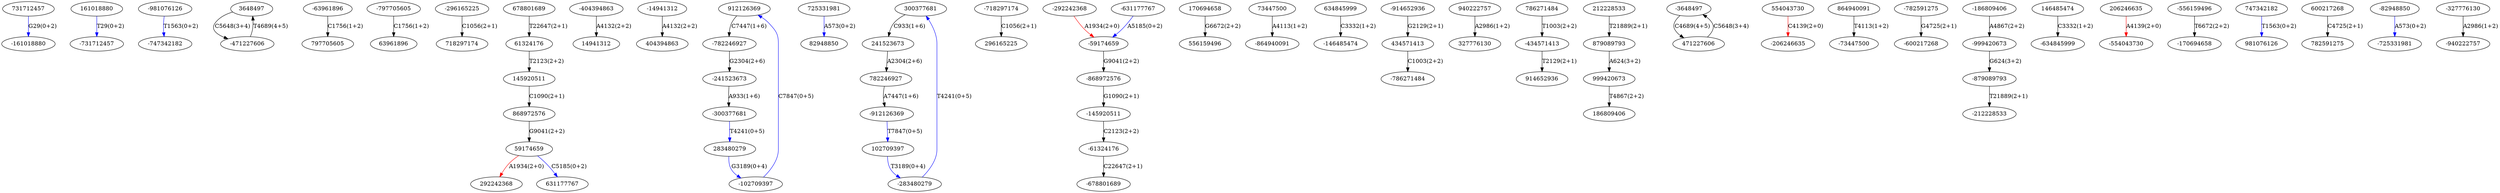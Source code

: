 digraph {
nodesep = 0.5;
731712457 [style=filled fillcolor="white"]
-731712457 [style=filled fillcolor="white"]
-747342182 [style=filled fillcolor="white"]
3648497 [style=filled fillcolor="white"]
-63961896 [style=filled fillcolor="white"]
63961896 [style=filled fillcolor="white"]
-296165225 [style=filled fillcolor="white"]
678801689 [style=filled fillcolor="white"]
-404394863 [style=filled fillcolor="white"]
404394863 [style=filled fillcolor="white"]
912126369 [style=filled fillcolor="white"]
-14941312 [style=filled fillcolor="white"]
14941312 [style=filled fillcolor="white"]
82948850 [style=filled fillcolor="white"]
300377681 [style=filled fillcolor="white"]
-718297174 [style=filled fillcolor="white"]
-145920511 [style=filled fillcolor="white"]
-61324176 [style=filled fillcolor="white"]
59174659 [style=filled fillcolor="white"]
556159496 [style=filled fillcolor="white"]
-678801689 [style=filled fillcolor="white"]
73447500 [style=filled fillcolor="white"]
161018880 [style=filled fillcolor="white"]
102709397 [style=filled fillcolor="white"]
61324176 [style=filled fillcolor="white"]
-797705605 [style=filled fillcolor="white"]
634845999 [style=filled fillcolor="white"]
868972576 [style=filled fillcolor="white"]
434571413 [style=filled fillcolor="white"]
940222757 [style=filled fillcolor="white"]
-292242368 [style=filled fillcolor="white"]
292242368 [style=filled fillcolor="white"]
-786271484 [style=filled fillcolor="white"]
786271484 [style=filled fillcolor="white"]
-102709397 [style=filled fillcolor="white"]
-868972576 [style=filled fillcolor="white"]
170694658 [style=filled fillcolor="white"]
999420673 [style=filled fillcolor="white"]
-3648497 [style=filled fillcolor="white"]
914652936 [style=filled fillcolor="white"]
-206246635 [style=filled fillcolor="white"]
-434571413 [style=filled fillcolor="white"]
-73447500 [style=filled fillcolor="white"]
-600217268 [style=filled fillcolor="white"]
-186809406 [style=filled fillcolor="white"]
186809406 [style=filled fillcolor="white"]
879089793 [style=filled fillcolor="white"]
-300377681 [style=filled fillcolor="white"]
718297174 [style=filled fillcolor="white"]
-634845999 [style=filled fillcolor="white"]
206246635 [style=filled fillcolor="white"]
-999420673 [style=filled fillcolor="white"]
-782591275 [style=filled fillcolor="white"]
782246927 [style=filled fillcolor="white"]
-981076126 [style=filled fillcolor="white"]
-914652936 [style=filled fillcolor="white"]
145920511 [style=filled fillcolor="white"]
296165225 [style=filled fillcolor="white"]
-912126369 [style=filled fillcolor="white"]
-879089793 [style=filled fillcolor="white"]
554043730 [style=filled fillcolor="white"]
-59174659 [style=filled fillcolor="white"]
-241523673 [style=filled fillcolor="white"]
241523673 [style=filled fillcolor="white"]
-170694658 [style=filled fillcolor="white"]
283480279 [style=filled fillcolor="white"]
-283480279 [style=filled fillcolor="white"]
631177767 [style=filled fillcolor="white"]
-471227606 [style=filled fillcolor="white"]
-161018880 [style=filled fillcolor="white"]
-556159496 [style=filled fillcolor="white"]
212228533 [style=filled fillcolor="white"]
-212228533 [style=filled fillcolor="white"]
981076126 [style=filled fillcolor="white"]
600217268 [style=filled fillcolor="white"]
-631177767 [style=filled fillcolor="white"]
146485474 [style=filled fillcolor="white"]
797705605 [style=filled fillcolor="white"]
-146485474 [style=filled fillcolor="white"]
864940091 [style=filled fillcolor="white"]
-864940091 [style=filled fillcolor="white"]
-82948850 [style=filled fillcolor="white"]
782591275 [style=filled fillcolor="white"]
725331981 [style=filled fillcolor="white"]
-725331981 [style=filled fillcolor="white"]
-554043730 [style=filled fillcolor="white"]
327776130 [style=filled fillcolor="white"]
-327776130 [style=filled fillcolor="white"]
-782246927 [style=filled fillcolor="white"]
471227606 [style=filled fillcolor="white"]
747342182 [style=filled fillcolor="white"]
-940222757 [style=filled fillcolor="white"]
"731712457" -> "-161018880" [label="G29(0+2)", color="blue", penwidth=1]
"3648497" -> "-471227606" [label="C5648(3+4)", color="black", penwidth=1]
"-63961896" -> "797705605" [label="C1756(1+2)", color="black", penwidth=1]
"-296165225" -> "718297174" [label="C1056(2+1)", color="black", penwidth=1]
"678801689" -> "61324176" [label="T22647(2+1)", color="black", penwidth=1]
"-404394863" -> "14941312" [label="A4132(2+2)", color="black", penwidth=1]
"912126369" -> "-782246927" [label="C7447(1+6)", color="black", penwidth=1]
"-14941312" -> "404394863" [label="A4132(2+2)", color="black", penwidth=1]
"300377681" -> "241523673" [label="C933(1+6)", color="black", penwidth=1]
"-718297174" -> "296165225" [label="C1056(2+1)", color="black", penwidth=1]
"-145920511" -> "-61324176" [label="C2123(2+2)", color="black", penwidth=1]
"-61324176" -> "-678801689" [label="C22647(2+1)", color="black", penwidth=1]
"59174659" -> "292242368" [label="A1934(2+0)", color="red", penwidth=1]
"59174659" -> "631177767" [label="C5185(0+2)", color="blue", penwidth=1]
"73447500" -> "-864940091" [label="A4113(1+2)", color="black", penwidth=1]
"161018880" -> "-731712457" [label="T29(0+2)", color="blue", penwidth=1]
"102709397" -> "-283480279" [label="T3189(0+4)", color="blue", penwidth=1]
"61324176" -> "145920511" [label="T2123(2+2)", color="black", penwidth=1]
"-797705605" -> "63961896" [label="C1756(1+2)", color="black", penwidth=1]
"634845999" -> "-146485474" [label="C3332(1+2)", color="black", penwidth=1]
"868972576" -> "59174659" [label="G9041(2+2)", color="black", penwidth=1]
"434571413" -> "-786271484" [label="C1003(2+2)", color="black", penwidth=1]
"940222757" -> "327776130" [label="A2986(1+2)", color="black", penwidth=1]
"-292242368" -> "-59174659" [label="A1934(2+0)", color="red", penwidth=1]
"786271484" -> "-434571413" [label="T1003(2+2)", color="black", penwidth=1]
"-102709397" -> "912126369" [label="C7847(0+5)", color="blue", penwidth=1]
"-868972576" -> "-145920511" [label="G1090(2+1)", color="black", penwidth=1]
"170694658" -> "556159496" [label="G6672(2+2)", color="black", penwidth=1]
"999420673" -> "186809406" [label="T4867(2+2)", color="black", penwidth=1]
"-3648497" -> "471227606" [label="C4689(4+5)", color="black", penwidth=1]
"-434571413" -> "914652936" [label="T2129(2+1)", color="black", penwidth=1]
"-186809406" -> "-999420673" [label="A4867(2+2)", color="black", penwidth=1]
"879089793" -> "999420673" [label="A624(3+2)", color="black", penwidth=1]
"-300377681" -> "283480279" [label="T4241(0+5)", color="blue", penwidth=1]
"206246635" -> "-554043730" [label="A4139(2+0)", color="red", penwidth=1]
"-999420673" -> "-879089793" [label="G624(3+2)", color="black", penwidth=1]
"-782591275" -> "-600217268" [label="G4725(2+1)", color="black", penwidth=1]
"782246927" -> "-912126369" [label="A7447(1+6)", color="black", penwidth=1]
"-981076126" -> "-747342182" [label="T1563(0+2)", color="blue", penwidth=1]
"-914652936" -> "434571413" [label="G2129(2+1)", color="black", penwidth=1]
"145920511" -> "868972576" [label="C1090(2+1)", color="black", penwidth=1]
"-912126369" -> "102709397" [label="T7847(0+5)", color="blue", penwidth=1]
"-879089793" -> "-212228533" [label="T21889(2+1)", color="black", penwidth=1]
"554043730" -> "-206246635" [label="C4139(2+0)", color="red", penwidth=1]
"-59174659" -> "-868972576" [label="G9041(2+2)", color="black", penwidth=1]
"-241523673" -> "-300377681" [label="A933(1+6)", color="black", penwidth=1]
"241523673" -> "782246927" [label="A2304(2+6)", color="black", penwidth=1]
"283480279" -> "-102709397" [label="G3189(0+4)", color="blue", penwidth=1]
"-283480279" -> "300377681" [label="T4241(0+5)", color="blue", penwidth=1]
"-471227606" -> "3648497" [label="T4689(4+5)", color="black", penwidth=1]
"-556159496" -> "-170694658" [label="T6672(2+2)", color="black", penwidth=1]
"212228533" -> "879089793" [label="T21889(2+1)", color="black", penwidth=1]
"600217268" -> "782591275" [label="C4725(2+1)", color="black", penwidth=1]
"-631177767" -> "-59174659" [label="A5185(0+2)", color="blue", penwidth=1]
"146485474" -> "-634845999" [label="C3332(1+2)", color="black", penwidth=1]
"864940091" -> "-73447500" [label="T4113(1+2)", color="black", penwidth=1]
"-82948850" -> "-725331981" [label="A573(0+2)", color="blue", penwidth=1]
"725331981" -> "82948850" [label="A573(0+2)", color="blue", penwidth=1]
"-327776130" -> "-940222757" [label="A2986(1+2)", color="black", penwidth=1]
"-782246927" -> "-241523673" [label="G2304(2+6)", color="black", penwidth=1]
"471227606" -> "-3648497" [label="C5648(3+4)", color="black", penwidth=1]
"747342182" -> "981076126" [label="T1563(0+2)", color="blue", penwidth=1]
}
